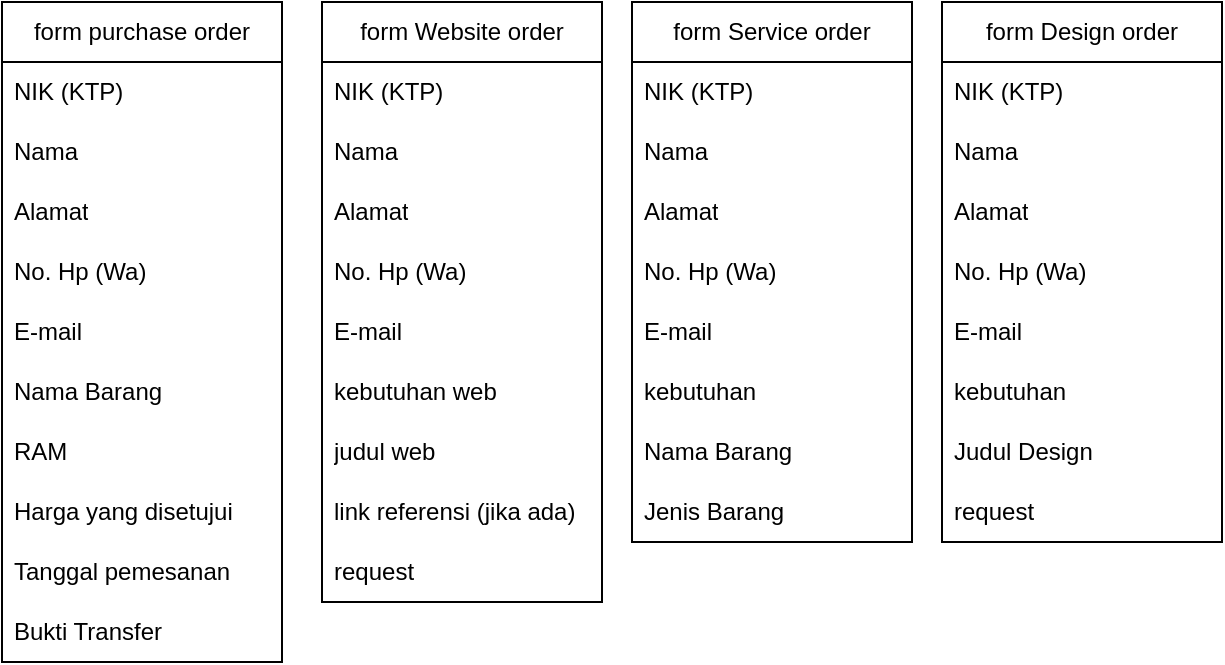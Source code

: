 <mxfile version="24.7.10">
  <diagram name="Page-1" id="NH1ZJG7mRbXmBq2cYkV4">
    <mxGraphModel dx="765" dy="400" grid="1" gridSize="10" guides="1" tooltips="1" connect="1" arrows="1" fold="1" page="1" pageScale="1" pageWidth="850" pageHeight="1100" math="0" shadow="0">
      <root>
        <mxCell id="0" />
        <mxCell id="1" parent="0" />
        <mxCell id="HdFc-Al2lJHcy1yXb7rs-2" value="form purchase order" style="swimlane;fontStyle=0;childLayout=stackLayout;horizontal=1;startSize=30;horizontalStack=0;resizeParent=1;resizeParentMax=0;resizeLast=0;collapsible=1;marginBottom=0;whiteSpace=wrap;html=1;" vertex="1" parent="1">
          <mxGeometry x="40" y="50" width="140" height="330" as="geometry" />
        </mxCell>
        <mxCell id="HdFc-Al2lJHcy1yXb7rs-4" value="NIK (KTP)" style="text;strokeColor=none;fillColor=none;align=left;verticalAlign=middle;spacingLeft=4;spacingRight=4;overflow=hidden;points=[[0,0.5],[1,0.5]];portConstraint=eastwest;rotatable=0;whiteSpace=wrap;html=1;" vertex="1" parent="HdFc-Al2lJHcy1yXb7rs-2">
          <mxGeometry y="30" width="140" height="30" as="geometry" />
        </mxCell>
        <mxCell id="HdFc-Al2lJHcy1yXb7rs-5" value="Nama" style="text;strokeColor=none;fillColor=none;align=left;verticalAlign=middle;spacingLeft=4;spacingRight=4;overflow=hidden;points=[[0,0.5],[1,0.5]];portConstraint=eastwest;rotatable=0;whiteSpace=wrap;html=1;" vertex="1" parent="HdFc-Al2lJHcy1yXb7rs-2">
          <mxGeometry y="60" width="140" height="30" as="geometry" />
        </mxCell>
        <mxCell id="HdFc-Al2lJHcy1yXb7rs-6" value="Alamat" style="text;strokeColor=none;fillColor=none;align=left;verticalAlign=middle;spacingLeft=4;spacingRight=4;overflow=hidden;points=[[0,0.5],[1,0.5]];portConstraint=eastwest;rotatable=0;whiteSpace=wrap;html=1;" vertex="1" parent="HdFc-Al2lJHcy1yXb7rs-2">
          <mxGeometry y="90" width="140" height="30" as="geometry" />
        </mxCell>
        <mxCell id="HdFc-Al2lJHcy1yXb7rs-7" value="No. Hp (Wa)" style="text;strokeColor=none;fillColor=none;align=left;verticalAlign=middle;spacingLeft=4;spacingRight=4;overflow=hidden;points=[[0,0.5],[1,0.5]];portConstraint=eastwest;rotatable=0;whiteSpace=wrap;html=1;" vertex="1" parent="HdFc-Al2lJHcy1yXb7rs-2">
          <mxGeometry y="120" width="140" height="30" as="geometry" />
        </mxCell>
        <mxCell id="HdFc-Al2lJHcy1yXb7rs-8" value="E-mail" style="text;strokeColor=none;fillColor=none;align=left;verticalAlign=middle;spacingLeft=4;spacingRight=4;overflow=hidden;points=[[0,0.5],[1,0.5]];portConstraint=eastwest;rotatable=0;whiteSpace=wrap;html=1;" vertex="1" parent="HdFc-Al2lJHcy1yXb7rs-2">
          <mxGeometry y="150" width="140" height="30" as="geometry" />
        </mxCell>
        <mxCell id="HdFc-Al2lJHcy1yXb7rs-19" value="Nama Barang" style="text;strokeColor=none;fillColor=none;align=left;verticalAlign=middle;spacingLeft=4;spacingRight=4;overflow=hidden;points=[[0,0.5],[1,0.5]];portConstraint=eastwest;rotatable=0;whiteSpace=wrap;html=1;" vertex="1" parent="HdFc-Al2lJHcy1yXb7rs-2">
          <mxGeometry y="180" width="140" height="30" as="geometry" />
        </mxCell>
        <mxCell id="HdFc-Al2lJHcy1yXb7rs-20" value="RAM" style="text;strokeColor=none;fillColor=none;align=left;verticalAlign=middle;spacingLeft=4;spacingRight=4;overflow=hidden;points=[[0,0.5],[1,0.5]];portConstraint=eastwest;rotatable=0;whiteSpace=wrap;html=1;" vertex="1" parent="HdFc-Al2lJHcy1yXb7rs-2">
          <mxGeometry y="210" width="140" height="30" as="geometry" />
        </mxCell>
        <mxCell id="HdFc-Al2lJHcy1yXb7rs-21" value="Harga yang disetujui" style="text;strokeColor=none;fillColor=none;align=left;verticalAlign=middle;spacingLeft=4;spacingRight=4;overflow=hidden;points=[[0,0.5],[1,0.5]];portConstraint=eastwest;rotatable=0;whiteSpace=wrap;html=1;" vertex="1" parent="HdFc-Al2lJHcy1yXb7rs-2">
          <mxGeometry y="240" width="140" height="30" as="geometry" />
        </mxCell>
        <mxCell id="HdFc-Al2lJHcy1yXb7rs-22" value="Tanggal pemesanan" style="text;strokeColor=none;fillColor=none;align=left;verticalAlign=middle;spacingLeft=4;spacingRight=4;overflow=hidden;points=[[0,0.5],[1,0.5]];portConstraint=eastwest;rotatable=0;whiteSpace=wrap;html=1;" vertex="1" parent="HdFc-Al2lJHcy1yXb7rs-2">
          <mxGeometry y="270" width="140" height="30" as="geometry" />
        </mxCell>
        <mxCell id="HdFc-Al2lJHcy1yXb7rs-23" value="Bukti Transfer" style="text;strokeColor=none;fillColor=none;align=left;verticalAlign=middle;spacingLeft=4;spacingRight=4;overflow=hidden;points=[[0,0.5],[1,0.5]];portConstraint=eastwest;rotatable=0;whiteSpace=wrap;html=1;" vertex="1" parent="HdFc-Al2lJHcy1yXb7rs-2">
          <mxGeometry y="300" width="140" height="30" as="geometry" />
        </mxCell>
        <mxCell id="HdFc-Al2lJHcy1yXb7rs-24" value="form Website order" style="swimlane;fontStyle=0;childLayout=stackLayout;horizontal=1;startSize=30;horizontalStack=0;resizeParent=1;resizeParentMax=0;resizeLast=0;collapsible=1;marginBottom=0;whiteSpace=wrap;html=1;" vertex="1" parent="1">
          <mxGeometry x="200" y="50" width="140" height="300" as="geometry" />
        </mxCell>
        <mxCell id="HdFc-Al2lJHcy1yXb7rs-25" value="NIK (KTP)" style="text;strokeColor=none;fillColor=none;align=left;verticalAlign=middle;spacingLeft=4;spacingRight=4;overflow=hidden;points=[[0,0.5],[1,0.5]];portConstraint=eastwest;rotatable=0;whiteSpace=wrap;html=1;" vertex="1" parent="HdFc-Al2lJHcy1yXb7rs-24">
          <mxGeometry y="30" width="140" height="30" as="geometry" />
        </mxCell>
        <mxCell id="HdFc-Al2lJHcy1yXb7rs-26" value="Nama" style="text;strokeColor=none;fillColor=none;align=left;verticalAlign=middle;spacingLeft=4;spacingRight=4;overflow=hidden;points=[[0,0.5],[1,0.5]];portConstraint=eastwest;rotatable=0;whiteSpace=wrap;html=1;" vertex="1" parent="HdFc-Al2lJHcy1yXb7rs-24">
          <mxGeometry y="60" width="140" height="30" as="geometry" />
        </mxCell>
        <mxCell id="HdFc-Al2lJHcy1yXb7rs-27" value="Alamat" style="text;strokeColor=none;fillColor=none;align=left;verticalAlign=middle;spacingLeft=4;spacingRight=4;overflow=hidden;points=[[0,0.5],[1,0.5]];portConstraint=eastwest;rotatable=0;whiteSpace=wrap;html=1;" vertex="1" parent="HdFc-Al2lJHcy1yXb7rs-24">
          <mxGeometry y="90" width="140" height="30" as="geometry" />
        </mxCell>
        <mxCell id="HdFc-Al2lJHcy1yXb7rs-28" value="No. Hp (Wa)" style="text;strokeColor=none;fillColor=none;align=left;verticalAlign=middle;spacingLeft=4;spacingRight=4;overflow=hidden;points=[[0,0.5],[1,0.5]];portConstraint=eastwest;rotatable=0;whiteSpace=wrap;html=1;" vertex="1" parent="HdFc-Al2lJHcy1yXb7rs-24">
          <mxGeometry y="120" width="140" height="30" as="geometry" />
        </mxCell>
        <mxCell id="HdFc-Al2lJHcy1yXb7rs-29" value="E-mail" style="text;strokeColor=none;fillColor=none;align=left;verticalAlign=middle;spacingLeft=4;spacingRight=4;overflow=hidden;points=[[0,0.5],[1,0.5]];portConstraint=eastwest;rotatable=0;whiteSpace=wrap;html=1;" vertex="1" parent="HdFc-Al2lJHcy1yXb7rs-24">
          <mxGeometry y="150" width="140" height="30" as="geometry" />
        </mxCell>
        <mxCell id="HdFc-Al2lJHcy1yXb7rs-30" value="kebutuhan web" style="text;strokeColor=none;fillColor=none;align=left;verticalAlign=middle;spacingLeft=4;spacingRight=4;overflow=hidden;points=[[0,0.5],[1,0.5]];portConstraint=eastwest;rotatable=0;whiteSpace=wrap;html=1;" vertex="1" parent="HdFc-Al2lJHcy1yXb7rs-24">
          <mxGeometry y="180" width="140" height="30" as="geometry" />
        </mxCell>
        <mxCell id="HdFc-Al2lJHcy1yXb7rs-34" value="judul web" style="text;strokeColor=none;fillColor=none;align=left;verticalAlign=middle;spacingLeft=4;spacingRight=4;overflow=hidden;points=[[0,0.5],[1,0.5]];portConstraint=eastwest;rotatable=0;whiteSpace=wrap;html=1;" vertex="1" parent="HdFc-Al2lJHcy1yXb7rs-24">
          <mxGeometry y="210" width="140" height="30" as="geometry" />
        </mxCell>
        <mxCell id="HdFc-Al2lJHcy1yXb7rs-38" value="link referensi (jika ada)" style="text;strokeColor=none;fillColor=none;align=left;verticalAlign=middle;spacingLeft=4;spacingRight=4;overflow=hidden;points=[[0,0.5],[1,0.5]];portConstraint=eastwest;rotatable=0;whiteSpace=wrap;html=1;" vertex="1" parent="HdFc-Al2lJHcy1yXb7rs-24">
          <mxGeometry y="240" width="140" height="30" as="geometry" />
        </mxCell>
        <mxCell id="HdFc-Al2lJHcy1yXb7rs-39" value="request" style="text;strokeColor=none;fillColor=none;align=left;verticalAlign=middle;spacingLeft=4;spacingRight=4;overflow=hidden;points=[[0,0.5],[1,0.5]];portConstraint=eastwest;rotatable=0;whiteSpace=wrap;html=1;" vertex="1" parent="HdFc-Al2lJHcy1yXb7rs-24">
          <mxGeometry y="270" width="140" height="30" as="geometry" />
        </mxCell>
        <mxCell id="HdFc-Al2lJHcy1yXb7rs-40" value="form Service order" style="swimlane;fontStyle=0;childLayout=stackLayout;horizontal=1;startSize=30;horizontalStack=0;resizeParent=1;resizeParentMax=0;resizeLast=0;collapsible=1;marginBottom=0;whiteSpace=wrap;html=1;" vertex="1" parent="1">
          <mxGeometry x="355" y="50" width="140" height="270" as="geometry" />
        </mxCell>
        <mxCell id="HdFc-Al2lJHcy1yXb7rs-41" value="NIK (KTP)" style="text;strokeColor=none;fillColor=none;align=left;verticalAlign=middle;spacingLeft=4;spacingRight=4;overflow=hidden;points=[[0,0.5],[1,0.5]];portConstraint=eastwest;rotatable=0;whiteSpace=wrap;html=1;" vertex="1" parent="HdFc-Al2lJHcy1yXb7rs-40">
          <mxGeometry y="30" width="140" height="30" as="geometry" />
        </mxCell>
        <mxCell id="HdFc-Al2lJHcy1yXb7rs-42" value="Nama" style="text;strokeColor=none;fillColor=none;align=left;verticalAlign=middle;spacingLeft=4;spacingRight=4;overflow=hidden;points=[[0,0.5],[1,0.5]];portConstraint=eastwest;rotatable=0;whiteSpace=wrap;html=1;" vertex="1" parent="HdFc-Al2lJHcy1yXb7rs-40">
          <mxGeometry y="60" width="140" height="30" as="geometry" />
        </mxCell>
        <mxCell id="HdFc-Al2lJHcy1yXb7rs-43" value="Alamat" style="text;strokeColor=none;fillColor=none;align=left;verticalAlign=middle;spacingLeft=4;spacingRight=4;overflow=hidden;points=[[0,0.5],[1,0.5]];portConstraint=eastwest;rotatable=0;whiteSpace=wrap;html=1;" vertex="1" parent="HdFc-Al2lJHcy1yXb7rs-40">
          <mxGeometry y="90" width="140" height="30" as="geometry" />
        </mxCell>
        <mxCell id="HdFc-Al2lJHcy1yXb7rs-44" value="No. Hp (Wa)" style="text;strokeColor=none;fillColor=none;align=left;verticalAlign=middle;spacingLeft=4;spacingRight=4;overflow=hidden;points=[[0,0.5],[1,0.5]];portConstraint=eastwest;rotatable=0;whiteSpace=wrap;html=1;" vertex="1" parent="HdFc-Al2lJHcy1yXb7rs-40">
          <mxGeometry y="120" width="140" height="30" as="geometry" />
        </mxCell>
        <mxCell id="HdFc-Al2lJHcy1yXb7rs-45" value="E-mail" style="text;strokeColor=none;fillColor=none;align=left;verticalAlign=middle;spacingLeft=4;spacingRight=4;overflow=hidden;points=[[0,0.5],[1,0.5]];portConstraint=eastwest;rotatable=0;whiteSpace=wrap;html=1;" vertex="1" parent="HdFc-Al2lJHcy1yXb7rs-40">
          <mxGeometry y="150" width="140" height="30" as="geometry" />
        </mxCell>
        <mxCell id="HdFc-Al2lJHcy1yXb7rs-46" value="kebutuhan" style="text;strokeColor=none;fillColor=none;align=left;verticalAlign=middle;spacingLeft=4;spacingRight=4;overflow=hidden;points=[[0,0.5],[1,0.5]];portConstraint=eastwest;rotatable=0;whiteSpace=wrap;html=1;" vertex="1" parent="HdFc-Al2lJHcy1yXb7rs-40">
          <mxGeometry y="180" width="140" height="30" as="geometry" />
        </mxCell>
        <mxCell id="HdFc-Al2lJHcy1yXb7rs-47" value="Nama Barang" style="text;strokeColor=none;fillColor=none;align=left;verticalAlign=middle;spacingLeft=4;spacingRight=4;overflow=hidden;points=[[0,0.5],[1,0.5]];portConstraint=eastwest;rotatable=0;whiteSpace=wrap;html=1;" vertex="1" parent="HdFc-Al2lJHcy1yXb7rs-40">
          <mxGeometry y="210" width="140" height="30" as="geometry" />
        </mxCell>
        <mxCell id="HdFc-Al2lJHcy1yXb7rs-48" value="Jenis Barang" style="text;strokeColor=none;fillColor=none;align=left;verticalAlign=middle;spacingLeft=4;spacingRight=4;overflow=hidden;points=[[0,0.5],[1,0.5]];portConstraint=eastwest;rotatable=0;whiteSpace=wrap;html=1;" vertex="1" parent="HdFc-Al2lJHcy1yXb7rs-40">
          <mxGeometry y="240" width="140" height="30" as="geometry" />
        </mxCell>
        <mxCell id="HdFc-Al2lJHcy1yXb7rs-51" value="form Design order" style="swimlane;fontStyle=0;childLayout=stackLayout;horizontal=1;startSize=30;horizontalStack=0;resizeParent=1;resizeParentMax=0;resizeLast=0;collapsible=1;marginBottom=0;whiteSpace=wrap;html=1;" vertex="1" parent="1">
          <mxGeometry x="510" y="50" width="140" height="270" as="geometry" />
        </mxCell>
        <mxCell id="HdFc-Al2lJHcy1yXb7rs-52" value="NIK (KTP)" style="text;strokeColor=none;fillColor=none;align=left;verticalAlign=middle;spacingLeft=4;spacingRight=4;overflow=hidden;points=[[0,0.5],[1,0.5]];portConstraint=eastwest;rotatable=0;whiteSpace=wrap;html=1;" vertex="1" parent="HdFc-Al2lJHcy1yXb7rs-51">
          <mxGeometry y="30" width="140" height="30" as="geometry" />
        </mxCell>
        <mxCell id="HdFc-Al2lJHcy1yXb7rs-53" value="Nama" style="text;strokeColor=none;fillColor=none;align=left;verticalAlign=middle;spacingLeft=4;spacingRight=4;overflow=hidden;points=[[0,0.5],[1,0.5]];portConstraint=eastwest;rotatable=0;whiteSpace=wrap;html=1;" vertex="1" parent="HdFc-Al2lJHcy1yXb7rs-51">
          <mxGeometry y="60" width="140" height="30" as="geometry" />
        </mxCell>
        <mxCell id="HdFc-Al2lJHcy1yXb7rs-54" value="Alamat" style="text;strokeColor=none;fillColor=none;align=left;verticalAlign=middle;spacingLeft=4;spacingRight=4;overflow=hidden;points=[[0,0.5],[1,0.5]];portConstraint=eastwest;rotatable=0;whiteSpace=wrap;html=1;" vertex="1" parent="HdFc-Al2lJHcy1yXb7rs-51">
          <mxGeometry y="90" width="140" height="30" as="geometry" />
        </mxCell>
        <mxCell id="HdFc-Al2lJHcy1yXb7rs-55" value="No. Hp (Wa)" style="text;strokeColor=none;fillColor=none;align=left;verticalAlign=middle;spacingLeft=4;spacingRight=4;overflow=hidden;points=[[0,0.5],[1,0.5]];portConstraint=eastwest;rotatable=0;whiteSpace=wrap;html=1;" vertex="1" parent="HdFc-Al2lJHcy1yXb7rs-51">
          <mxGeometry y="120" width="140" height="30" as="geometry" />
        </mxCell>
        <mxCell id="HdFc-Al2lJHcy1yXb7rs-56" value="E-mail" style="text;strokeColor=none;fillColor=none;align=left;verticalAlign=middle;spacingLeft=4;spacingRight=4;overflow=hidden;points=[[0,0.5],[1,0.5]];portConstraint=eastwest;rotatable=0;whiteSpace=wrap;html=1;" vertex="1" parent="HdFc-Al2lJHcy1yXb7rs-51">
          <mxGeometry y="150" width="140" height="30" as="geometry" />
        </mxCell>
        <mxCell id="HdFc-Al2lJHcy1yXb7rs-57" value="kebutuhan" style="text;strokeColor=none;fillColor=none;align=left;verticalAlign=middle;spacingLeft=4;spacingRight=4;overflow=hidden;points=[[0,0.5],[1,0.5]];portConstraint=eastwest;rotatable=0;whiteSpace=wrap;html=1;" vertex="1" parent="HdFc-Al2lJHcy1yXb7rs-51">
          <mxGeometry y="180" width="140" height="30" as="geometry" />
        </mxCell>
        <mxCell id="HdFc-Al2lJHcy1yXb7rs-58" value="Judul Design" style="text;strokeColor=none;fillColor=none;align=left;verticalAlign=middle;spacingLeft=4;spacingRight=4;overflow=hidden;points=[[0,0.5],[1,0.5]];portConstraint=eastwest;rotatable=0;whiteSpace=wrap;html=1;" vertex="1" parent="HdFc-Al2lJHcy1yXb7rs-51">
          <mxGeometry y="210" width="140" height="30" as="geometry" />
        </mxCell>
        <mxCell id="HdFc-Al2lJHcy1yXb7rs-59" value="request" style="text;strokeColor=none;fillColor=none;align=left;verticalAlign=middle;spacingLeft=4;spacingRight=4;overflow=hidden;points=[[0,0.5],[1,0.5]];portConstraint=eastwest;rotatable=0;whiteSpace=wrap;html=1;" vertex="1" parent="HdFc-Al2lJHcy1yXb7rs-51">
          <mxGeometry y="240" width="140" height="30" as="geometry" />
        </mxCell>
      </root>
    </mxGraphModel>
  </diagram>
</mxfile>

